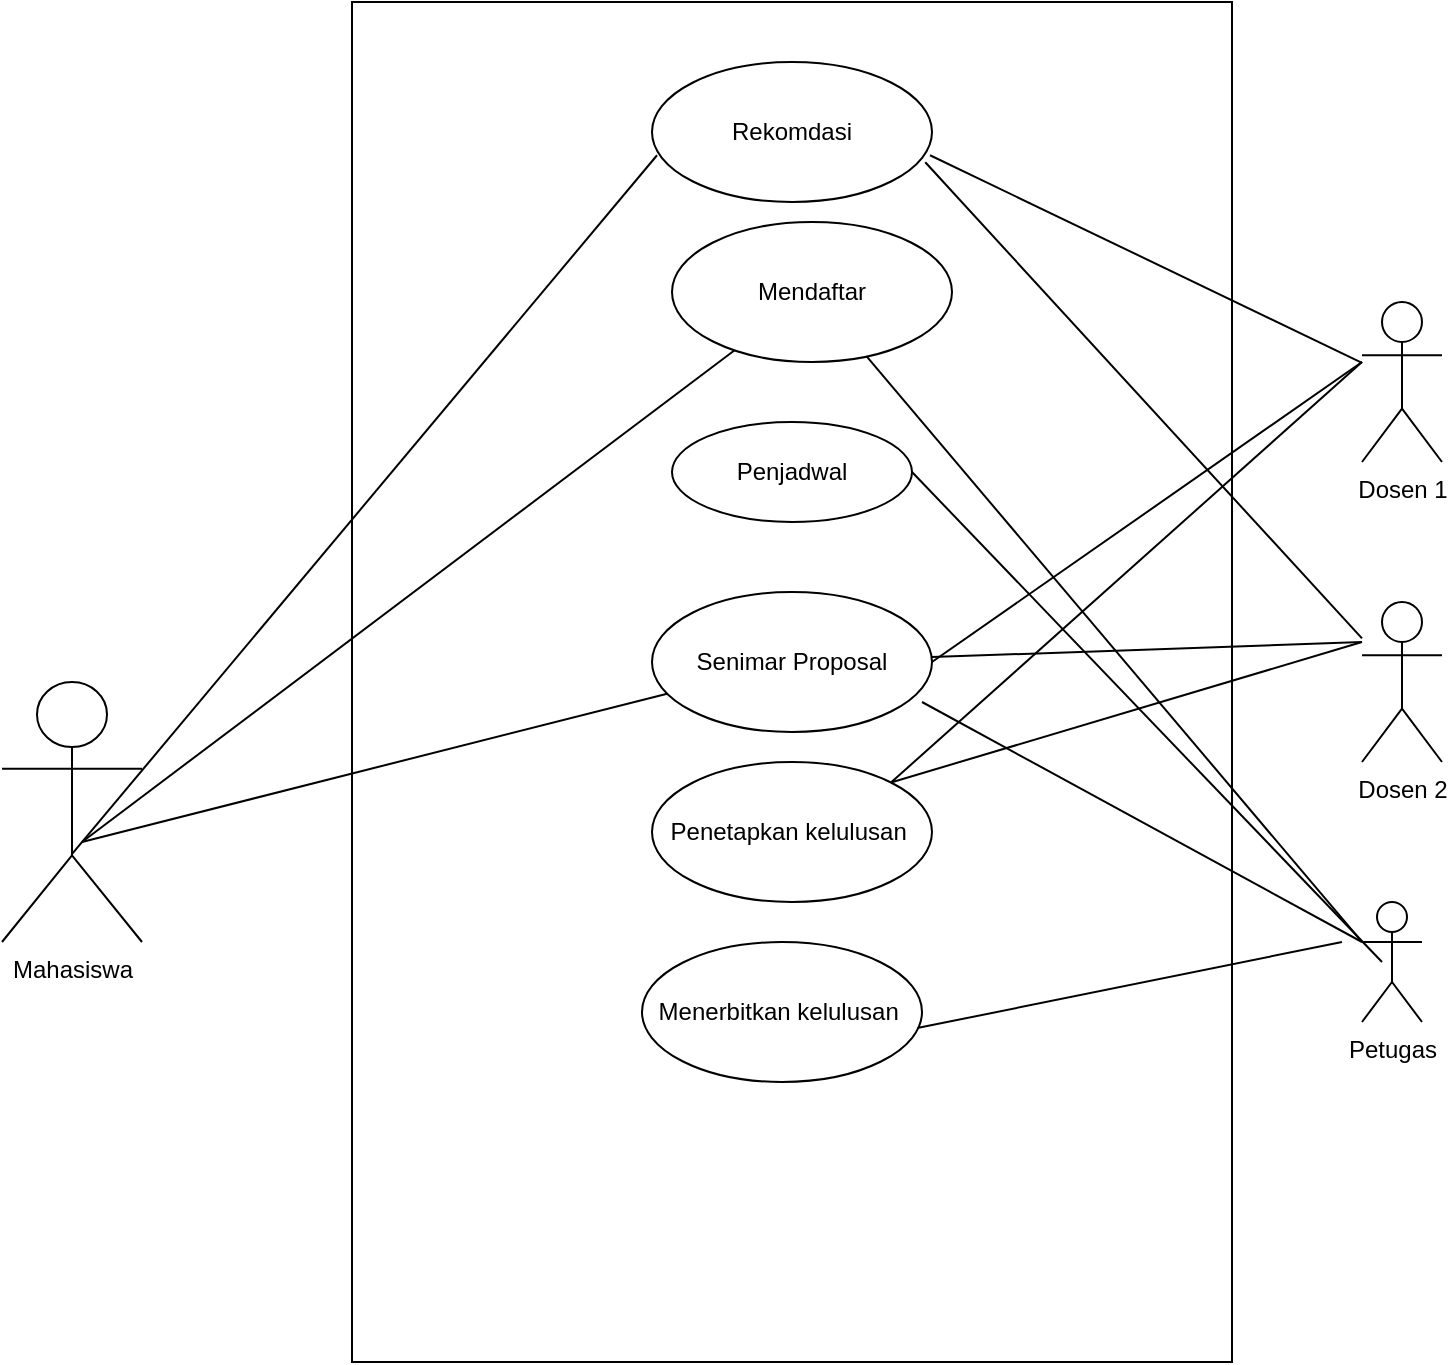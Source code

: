 <mxfile version="14.1.9" type="github">
  <diagram id="3yu38PfJtg1eQ9jLAf-g" name="Page-1">
    <mxGraphModel dx="1422" dy="794" grid="1" gridSize="10" guides="1" tooltips="1" connect="1" arrows="1" fold="1" page="1" pageScale="1" pageWidth="850" pageHeight="1100" math="0" shadow="0">
      <root>
        <mxCell id="0" />
        <mxCell id="1" parent="0" />
        <mxCell id="sTjJOEjF1SPUGWs-78rF-19" style="edgeStyle=orthogonalEdgeStyle;rounded=0;orthogonalLoop=1;jettySize=auto;html=1;exitX=0.5;exitY=0.5;exitDx=0;exitDy=0;exitPerimeter=0;strokeColor=none;" edge="1" parent="1" source="sTjJOEjF1SPUGWs-78rF-1">
          <mxGeometry relative="1" as="geometry">
            <mxPoint x="400" y="170" as="targetPoint" />
          </mxGeometry>
        </mxCell>
        <mxCell id="sTjJOEjF1SPUGWs-78rF-1" value="Mahasiswa" style="shape=umlActor;verticalLabelPosition=bottom;verticalAlign=top;html=1;fillColor=none;" vertex="1" parent="1">
          <mxGeometry x="50" y="360" width="70" height="130" as="geometry" />
        </mxCell>
        <mxCell id="sTjJOEjF1SPUGWs-78rF-7" value="Dosen 1" style="shape=umlActor;verticalLabelPosition=bottom;verticalAlign=top;html=1;" vertex="1" parent="1">
          <mxGeometry x="730" y="170" width="40" height="80" as="geometry" />
        </mxCell>
        <mxCell id="sTjJOEjF1SPUGWs-78rF-8" value="Dosen 2" style="shape=umlActor;verticalLabelPosition=bottom;verticalAlign=top;html=1;" vertex="1" parent="1">
          <mxGeometry x="730" y="320" width="40" height="80" as="geometry" />
        </mxCell>
        <mxCell id="sTjJOEjF1SPUGWs-78rF-14" value="Rekomdasi" style="ellipse;whiteSpace=wrap;html=1;" vertex="1" parent="1">
          <mxGeometry x="375" y="50" width="140" height="70" as="geometry" />
        </mxCell>
        <mxCell id="sTjJOEjF1SPUGWs-78rF-16" value="" style="rounded=0;whiteSpace=wrap;html=1;strokeColor=#000000;fillColor=none;" vertex="1" parent="1">
          <mxGeometry x="225" y="20" width="440" height="680" as="geometry" />
        </mxCell>
        <mxCell id="sTjJOEjF1SPUGWs-78rF-23" value="" style="endArrow=none;html=1;entryX=0.018;entryY=0.666;entryDx=0;entryDy=0;exitX=0.498;exitY=0.663;exitDx=0;exitDy=0;exitPerimeter=0;entryPerimeter=0;" edge="1" parent="1" source="sTjJOEjF1SPUGWs-78rF-1" target="sTjJOEjF1SPUGWs-78rF-14">
          <mxGeometry relative="1" as="geometry">
            <mxPoint x="80" y="440" as="sourcePoint" />
            <mxPoint x="425" y="455" as="targetPoint" />
          </mxGeometry>
        </mxCell>
        <mxCell id="sTjJOEjF1SPUGWs-78rF-27" value="" style="endArrow=none;html=1;entryX=0.993;entryY=0.666;entryDx=0;entryDy=0;entryPerimeter=0;" edge="1" parent="1" source="sTjJOEjF1SPUGWs-78rF-7" target="sTjJOEjF1SPUGWs-78rF-14">
          <mxGeometry relative="1" as="geometry">
            <mxPoint x="330.0" y="499.57" as="sourcePoint" />
            <mxPoint x="622.66" y="170.0" as="targetPoint" />
          </mxGeometry>
        </mxCell>
        <mxCell id="sTjJOEjF1SPUGWs-78rF-28" value="" style="endArrow=none;html=1;entryX=0.976;entryY=0.716;entryDx=0;entryDy=0;entryPerimeter=0;" edge="1" parent="1" source="sTjJOEjF1SPUGWs-78rF-8" target="sTjJOEjF1SPUGWs-78rF-14">
          <mxGeometry relative="1" as="geometry">
            <mxPoint x="675.98" y="225.466" as="sourcePoint" />
            <mxPoint x="460" y="140.0" as="targetPoint" />
          </mxGeometry>
        </mxCell>
        <mxCell id="sTjJOEjF1SPUGWs-78rF-29" value="Petugas" style="shape=umlActor;verticalLabelPosition=bottom;verticalAlign=top;html=1;strokeColor=#000000;fillColor=none;" vertex="1" parent="1">
          <mxGeometry x="730" y="470" width="30" height="60" as="geometry" />
        </mxCell>
        <mxCell id="sTjJOEjF1SPUGWs-78rF-30" value="Mendaftar" style="ellipse;whiteSpace=wrap;html=1;strokeColor=#000000;fillColor=none;" vertex="1" parent="1">
          <mxGeometry x="385" y="130" width="140" height="70" as="geometry" />
        </mxCell>
        <mxCell id="sTjJOEjF1SPUGWs-78rF-31" value="" style="endArrow=none;html=1;" edge="1" parent="1" target="sTjJOEjF1SPUGWs-78rF-30">
          <mxGeometry relative="1" as="geometry">
            <mxPoint x="90" y="440" as="sourcePoint" />
            <mxPoint x="452.66" y="240.0" as="targetPoint" />
          </mxGeometry>
        </mxCell>
        <mxCell id="sTjJOEjF1SPUGWs-78rF-32" value="" style="endArrow=none;html=1;exitX=0;exitY=0.333;exitDx=0;exitDy=0;exitPerimeter=0;" edge="1" parent="1" source="sTjJOEjF1SPUGWs-78rF-29" target="sTjJOEjF1SPUGWs-78rF-30">
          <mxGeometry relative="1" as="geometry">
            <mxPoint x="160.0" y="569.57" as="sourcePoint" />
            <mxPoint x="452.66" y="240.0" as="targetPoint" />
          </mxGeometry>
        </mxCell>
        <mxCell id="sTjJOEjF1SPUGWs-78rF-33" value="Senimar Proposal" style="ellipse;whiteSpace=wrap;html=1;strokeColor=#000000;fillColor=none;" vertex="1" parent="1">
          <mxGeometry x="375" y="315" width="140" height="70" as="geometry" />
        </mxCell>
        <mxCell id="sTjJOEjF1SPUGWs-78rF-34" value="" style="endArrow=none;html=1;" edge="1" parent="1" target="sTjJOEjF1SPUGWs-78rF-33">
          <mxGeometry relative="1" as="geometry">
            <mxPoint x="90" y="440" as="sourcePoint" />
            <mxPoint x="424.966" y="259.996" as="targetPoint" />
          </mxGeometry>
        </mxCell>
        <mxCell id="sTjJOEjF1SPUGWs-78rF-35" value="" style="endArrow=none;html=1;" edge="1" parent="1" target="sTjJOEjF1SPUGWs-78rF-33">
          <mxGeometry relative="1" as="geometry">
            <mxPoint x="730" y="340" as="sourcePoint" />
            <mxPoint x="400.799" y="327.149" as="targetPoint" />
          </mxGeometry>
        </mxCell>
        <mxCell id="sTjJOEjF1SPUGWs-78rF-36" value="" style="endArrow=none;html=1;entryX=1;entryY=0.5;entryDx=0;entryDy=0;" edge="1" parent="1" target="sTjJOEjF1SPUGWs-78rF-33">
          <mxGeometry relative="1" as="geometry">
            <mxPoint x="730" y="200" as="sourcePoint" />
            <mxPoint x="520" y="280" as="targetPoint" />
          </mxGeometry>
        </mxCell>
        <mxCell id="sTjJOEjF1SPUGWs-78rF-37" value="" style="endArrow=none;html=1;" edge="1" parent="1">
          <mxGeometry relative="1" as="geometry">
            <mxPoint x="730" y="490" as="sourcePoint" />
            <mxPoint x="510" y="370" as="targetPoint" />
          </mxGeometry>
        </mxCell>
        <mxCell id="sTjJOEjF1SPUGWs-78rF-39" value="Penetapkan kelulusan&amp;nbsp;" style="ellipse;whiteSpace=wrap;html=1;strokeColor=#000000;fillColor=none;" vertex="1" parent="1">
          <mxGeometry x="375" y="400" width="140" height="70" as="geometry" />
        </mxCell>
        <mxCell id="sTjJOEjF1SPUGWs-78rF-40" value="" style="endArrow=none;html=1;entryX=1;entryY=0;entryDx=0;entryDy=0;" edge="1" parent="1" target="sTjJOEjF1SPUGWs-78rF-39">
          <mxGeometry relative="1" as="geometry">
            <mxPoint x="730" y="200" as="sourcePoint" />
            <mxPoint x="525" y="305.0" as="targetPoint" />
          </mxGeometry>
        </mxCell>
        <mxCell id="sTjJOEjF1SPUGWs-78rF-41" value="" style="endArrow=none;html=1;entryX=1;entryY=0;entryDx=0;entryDy=0;" edge="1" parent="1" target="sTjJOEjF1SPUGWs-78rF-39">
          <mxGeometry relative="1" as="geometry">
            <mxPoint x="730" y="340" as="sourcePoint" />
            <mxPoint x="500" y="370" as="targetPoint" />
          </mxGeometry>
        </mxCell>
        <mxCell id="sTjJOEjF1SPUGWs-78rF-42" value="Menerbitkan kelulusan&amp;nbsp;" style="ellipse;whiteSpace=wrap;html=1;strokeColor=#000000;fillColor=none;" vertex="1" parent="1">
          <mxGeometry x="370" y="490" width="140" height="70" as="geometry" />
        </mxCell>
        <mxCell id="sTjJOEjF1SPUGWs-78rF-43" value="" style="endArrow=none;html=1;entryX=0.983;entryY=0.615;entryDx=0;entryDy=0;entryPerimeter=0;" edge="1" parent="1" target="sTjJOEjF1SPUGWs-78rF-42">
          <mxGeometry relative="1" as="geometry">
            <mxPoint x="720" y="490" as="sourcePoint" />
            <mxPoint x="520.52" y="321.87" as="targetPoint" />
          </mxGeometry>
        </mxCell>
        <mxCell id="sTjJOEjF1SPUGWs-78rF-44" value="Penjadwal" style="ellipse;whiteSpace=wrap;html=1;strokeColor=#000000;fillColor=none;" vertex="1" parent="1">
          <mxGeometry x="385" y="230" width="120" height="50" as="geometry" />
        </mxCell>
        <mxCell id="sTjJOEjF1SPUGWs-78rF-45" value="" style="endArrow=none;html=1;entryX=1;entryY=0.5;entryDx=0;entryDy=0;" edge="1" parent="1" target="sTjJOEjF1SPUGWs-78rF-44">
          <mxGeometry relative="1" as="geometry">
            <mxPoint x="740" y="500.0" as="sourcePoint" />
            <mxPoint x="520.52" y="376.87" as="targetPoint" />
          </mxGeometry>
        </mxCell>
      </root>
    </mxGraphModel>
  </diagram>
</mxfile>
